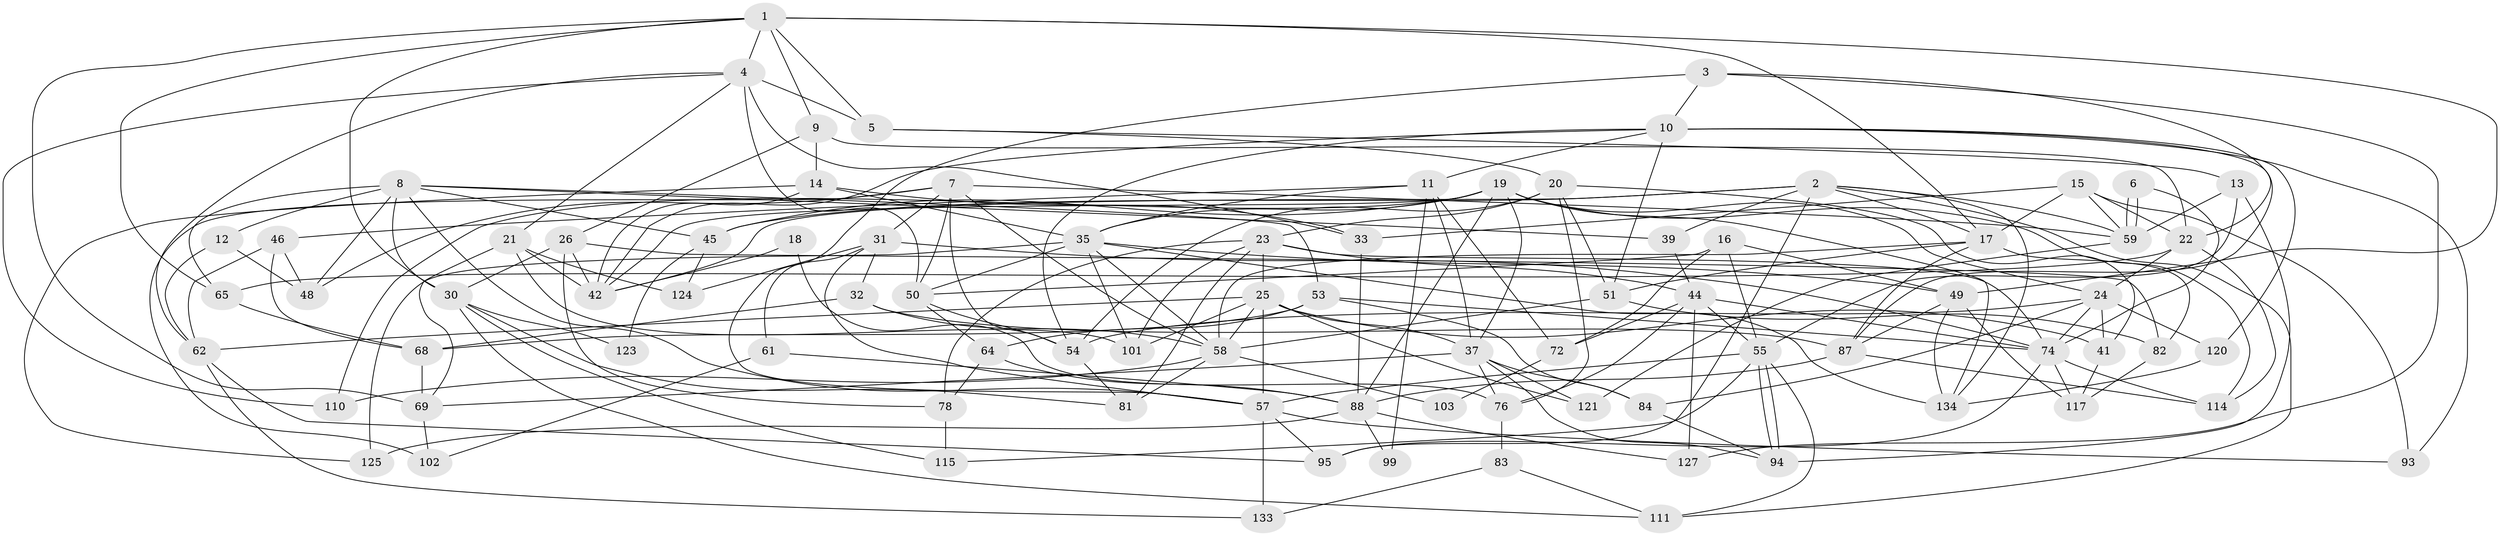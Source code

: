 // original degree distribution, {5: 0.16417910447761194, 7: 0.03731343283582089, 4: 0.3283582089552239, 3: 0.27611940298507465, 6: 0.09701492537313433, 2: 0.09701492537313433}
// Generated by graph-tools (version 1.1) at 2025/11/02/27/25 16:11:19]
// undirected, 84 vertices, 213 edges
graph export_dot {
graph [start="1"]
  node [color=gray90,style=filled];
  1 [super="+79"];
  2 [super="+105"];
  3;
  4 [super="+70"];
  5 [super="+107"];
  6;
  7 [super="+38"];
  8 [super="+29"];
  9 [super="+56"];
  10 [super="+27"];
  11 [super="+52"];
  12;
  13 [super="+40"];
  14 [super="+130"];
  15 [super="+43"];
  16 [super="+63"];
  17 [super="+106"];
  18;
  19 [super="+28"];
  20 [super="+67"];
  21;
  22 [super="+116"];
  23 [super="+34"];
  24 [super="+60"];
  25 [super="+92"];
  26 [super="+128"];
  30 [super="+36"];
  31 [super="+85"];
  32 [super="+73"];
  33 [super="+89"];
  35 [super="+47"];
  37 [super="+122"];
  39;
  41 [super="+75"];
  42 [super="+100"];
  44 [super="+91"];
  45 [super="+96"];
  46 [super="+131"];
  48;
  49;
  50 [super="+108"];
  51;
  53 [super="+113"];
  54 [super="+129"];
  55 [super="+77"];
  57 [super="+66"];
  58 [super="+132"];
  59 [super="+118"];
  61;
  62 [super="+86"];
  64 [super="+109"];
  65 [super="+90"];
  68 [super="+71"];
  69 [super="+126"];
  72;
  74 [super="+80"];
  76 [super="+104"];
  78;
  81;
  82;
  83;
  84 [super="+97"];
  87 [super="+98"];
  88 [super="+112"];
  93;
  94;
  95;
  99;
  101;
  102;
  103;
  110;
  111;
  114 [super="+119"];
  115;
  117;
  120;
  121;
  123;
  124;
  125;
  127;
  133;
  134;
  1 -- 69;
  1 -- 5;
  1 -- 49;
  1 -- 17;
  1 -- 9;
  1 -- 30;
  1 -- 65;
  1 -- 4;
  2 -- 17;
  2 -- 134;
  2 -- 39;
  2 -- 42;
  2 -- 45;
  2 -- 111;
  2 -- 59;
  2 -- 95;
  3 -- 22;
  3 -- 10;
  3 -- 127;
  3 -- 57;
  4 -- 21;
  4 -- 62;
  4 -- 33;
  4 -- 50;
  4 -- 5;
  4 -- 110;
  5 -- 13;
  5 -- 20;
  6 -- 59;
  6 -- 59;
  6 -- 74;
  7 -- 59;
  7 -- 48;
  7 -- 102;
  7 -- 58;
  7 -- 31;
  7 -- 54;
  7 -- 50;
  8 -- 30;
  8 -- 48;
  8 -- 39;
  8 -- 12;
  8 -- 53;
  8 -- 57;
  8 -- 45;
  8 -- 65;
  9 -- 22;
  9 -- 26;
  9 -- 14;
  10 -- 120;
  10 -- 51;
  10 -- 93;
  10 -- 87;
  10 -- 11;
  10 -- 54;
  10 -- 42;
  11 -- 35;
  11 -- 46;
  11 -- 99;
  11 -- 37;
  11 -- 72;
  12 -- 48;
  12 -- 62;
  13 -- 59;
  13 -- 94;
  13 -- 55;
  14 -- 125;
  14 -- 35;
  14 -- 33;
  14 -- 42;
  15 -- 17;
  15 -- 59;
  15 -- 93;
  15 -- 22;
  15 -- 33;
  16 -- 49;
  16 -- 72;
  16 -- 50;
  16 -- 55;
  17 -- 58;
  17 -- 51;
  17 -- 82;
  17 -- 87;
  18 -- 42;
  18 -- 76;
  19 -- 88;
  19 -- 35;
  19 -- 42;
  19 -- 110;
  19 -- 37;
  19 -- 45;
  19 -- 114;
  19 -- 134;
  19 -- 24;
  20 -- 54 [weight=2];
  20 -- 41;
  20 -- 51;
  20 -- 23;
  20 -- 76;
  21 -- 42;
  21 -- 69;
  21 -- 101;
  21 -- 124;
  22 -- 114 [weight=2];
  22 -- 24;
  22 -- 65;
  23 -- 25;
  23 -- 101;
  23 -- 81;
  23 -- 78;
  23 -- 74;
  23 -- 44;
  24 -- 54;
  24 -- 74;
  24 -- 84;
  24 -- 120;
  24 -- 41;
  25 -- 101;
  25 -- 121;
  25 -- 37;
  25 -- 58;
  25 -- 62;
  25 -- 57;
  25 -- 41;
  26 -- 82;
  26 -- 78;
  26 -- 30;
  26 -- 42;
  30 -- 115;
  30 -- 81;
  30 -- 123;
  30 -- 111;
  31 -- 74;
  31 -- 61;
  31 -- 32;
  31 -- 124;
  31 -- 57;
  32 -- 68;
  32 -- 87;
  32 -- 58;
  33 -- 88;
  35 -- 49;
  35 -- 58;
  35 -- 134;
  35 -- 101;
  35 -- 125;
  35 -- 50;
  37 -- 84;
  37 -- 69;
  37 -- 76;
  37 -- 94;
  37 -- 121;
  39 -- 44;
  41 -- 117;
  44 -- 72;
  44 -- 74;
  44 -- 127;
  44 -- 76;
  44 -- 55;
  45 -- 124;
  45 -- 123;
  46 -- 48;
  46 -- 62;
  46 -- 68;
  49 -- 87;
  49 -- 117;
  49 -- 134;
  50 -- 54;
  50 -- 64;
  51 -- 58;
  51 -- 82;
  53 -- 68;
  53 -- 64;
  53 -- 74;
  53 -- 84;
  54 -- 81;
  55 -- 111;
  55 -- 94;
  55 -- 94;
  55 -- 115;
  55 -- 57;
  57 -- 93;
  57 -- 133;
  57 -- 95;
  58 -- 81;
  58 -- 103;
  58 -- 110;
  59 -- 121;
  61 -- 102;
  61 -- 88;
  62 -- 95;
  62 -- 133;
  64 -- 88;
  64 -- 78;
  65 -- 68;
  68 -- 69;
  69 -- 102;
  72 -- 103;
  74 -- 95;
  74 -- 114;
  74 -- 117;
  76 -- 83;
  78 -- 115;
  82 -- 117;
  83 -- 111;
  83 -- 133;
  84 -- 94;
  87 -- 88 [weight=2];
  87 -- 114;
  88 -- 127;
  88 -- 99;
  88 -- 125;
  120 -- 134;
}
